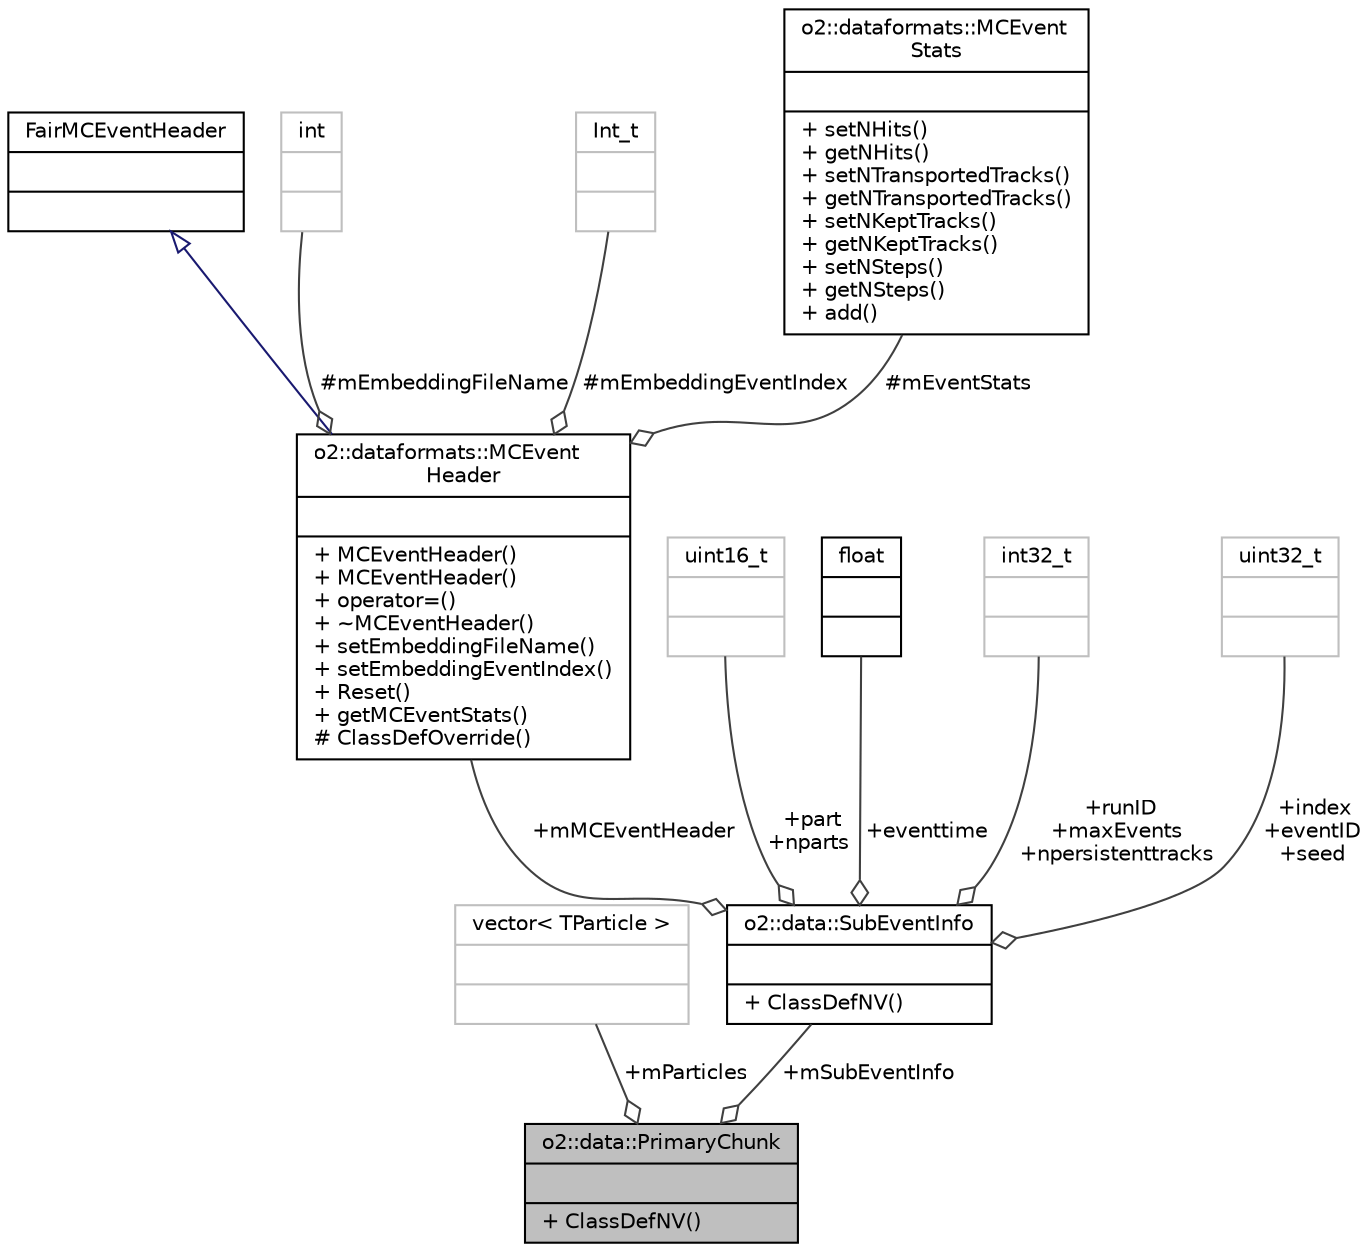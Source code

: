 digraph "o2::data::PrimaryChunk"
{
 // INTERACTIVE_SVG=YES
  bgcolor="transparent";
  edge [fontname="Helvetica",fontsize="10",labelfontname="Helvetica",labelfontsize="10"];
  node [fontname="Helvetica",fontsize="10",shape=record];
  Node1 [label="{o2::data::PrimaryChunk\n||+ ClassDefNV()\l}",height=0.2,width=0.4,color="black", fillcolor="grey75", style="filled", fontcolor="black"];
  Node2 -> Node1 [color="grey25",fontsize="10",style="solid",label=" +mParticles" ,arrowhead="odiamond",fontname="Helvetica"];
  Node2 [label="{vector\< TParticle \>\n||}",height=0.2,width=0.4,color="grey75"];
  Node3 -> Node1 [color="grey25",fontsize="10",style="solid",label=" +mSubEventInfo" ,arrowhead="odiamond",fontname="Helvetica"];
  Node3 [label="{o2::data::SubEventInfo\n||+ ClassDefNV()\l}",height=0.2,width=0.4,color="black",URL="$d5/dbc/structo2_1_1data_1_1SubEventInfo.html"];
  Node4 -> Node3 [color="grey25",fontsize="10",style="solid",label=" +mMCEventHeader" ,arrowhead="odiamond",fontname="Helvetica"];
  Node4 [label="{o2::dataformats::MCEvent\lHeader\n||+ MCEventHeader()\l+ MCEventHeader()\l+ operator=()\l+ ~MCEventHeader()\l+ setEmbeddingFileName()\l+ setEmbeddingEventIndex()\l+ Reset()\l+ getMCEventStats()\l# ClassDefOverride()\l}",height=0.2,width=0.4,color="black",URL="$d4/db1/classo2_1_1dataformats_1_1MCEventHeader.html"];
  Node5 -> Node4 [dir="back",color="midnightblue",fontsize="10",style="solid",arrowtail="onormal",fontname="Helvetica"];
  Node5 [label="{FairMCEventHeader\n||}",height=0.2,width=0.4,color="black",URL="$dd/d8f/classFairMCEventHeader.html"];
  Node6 -> Node4 [color="grey25",fontsize="10",style="solid",label=" #mEmbeddingFileName" ,arrowhead="odiamond",fontname="Helvetica"];
  Node6 [label="{int\n||}",height=0.2,width=0.4,color="grey75"];
  Node7 -> Node4 [color="grey25",fontsize="10",style="solid",label=" #mEmbeddingEventIndex" ,arrowhead="odiamond",fontname="Helvetica"];
  Node7 [label="{Int_t\n||}",height=0.2,width=0.4,color="grey75"];
  Node8 -> Node4 [color="grey25",fontsize="10",style="solid",label=" #mEventStats" ,arrowhead="odiamond",fontname="Helvetica"];
  Node8 [label="{o2::dataformats::MCEvent\lStats\n||+ setNHits()\l+ getNHits()\l+ setNTransportedTracks()\l+ getNTransportedTracks()\l+ setNKeptTracks()\l+ getNKeptTracks()\l+ setNSteps()\l+ getNSteps()\l+ add()\l}",height=0.2,width=0.4,color="black",URL="$d9/ddb/classo2_1_1dataformats_1_1MCEventStats.html"];
  Node9 -> Node3 [color="grey25",fontsize="10",style="solid",label=" +part\n+nparts" ,arrowhead="odiamond",fontname="Helvetica"];
  Node9 [label="{uint16_t\n||}",height=0.2,width=0.4,color="grey75"];
  Node10 -> Node3 [color="grey25",fontsize="10",style="solid",label=" +eventtime" ,arrowhead="odiamond",fontname="Helvetica"];
  Node10 [label="{float\n||}",height=0.2,width=0.4,color="black",URL="$d4/dc3/classfloat.html"];
  Node11 -> Node3 [color="grey25",fontsize="10",style="solid",label=" +runID\n+maxEvents\n+npersistenttracks" ,arrowhead="odiamond",fontname="Helvetica"];
  Node11 [label="{int32_t\n||}",height=0.2,width=0.4,color="grey75"];
  Node12 -> Node3 [color="grey25",fontsize="10",style="solid",label=" +index\n+eventID\n+seed" ,arrowhead="odiamond",fontname="Helvetica"];
  Node12 [label="{uint32_t\n||}",height=0.2,width=0.4,color="grey75"];
}
